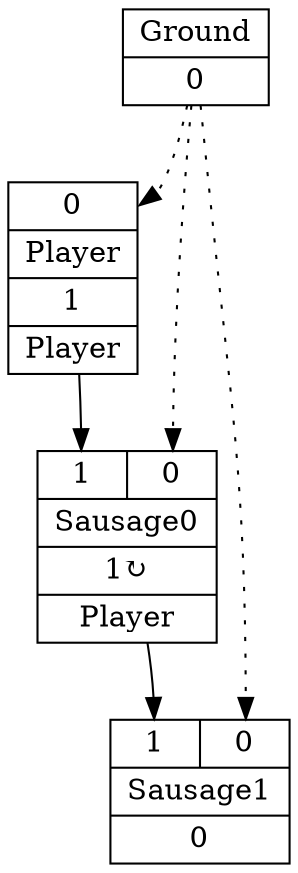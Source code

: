 digraph G {
node [shape=record];
Player[ label ="{{<GroundP>0}|{Player}|<PlayerOUT>1|{Player}}"];
Ground[ label ="{{Ground}|<GroundOUT>0}"];
Sausage0[ label ="{{<Player>1|<GroundP>0}|{Sausage0}|<Sausage0OUT>1&#8635;|{Player}}"];
Sausage1[ label ="{{<Sausage0>1|<GroundP>0}|{Sausage1}|<Sausage1OUT>0}"];
	"Ground" -> "Player":GroundP [style=dotted];
	"Player" -> "Sausage0":Player;
	"Ground" -> "Sausage0":GroundP [style=dotted];
	"Sausage0" -> "Sausage1":Sausage0;
	"Ground" -> "Sausage1":GroundP [style=dotted];
}